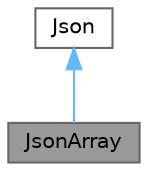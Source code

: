 digraph "JsonArray"
{
 // LATEX_PDF_SIZE
  bgcolor="transparent";
  edge [fontname=Helvetica,fontsize=10,labelfontname=Helvetica,labelfontsize=10];
  node [fontname=Helvetica,fontsize=10,shape=box,height=0.2,width=0.4];
  Node1 [id="Node000001",label="JsonArray",height=0.2,width=0.4,color="gray40", fillcolor="grey60", style="filled", fontcolor="black",tooltip="Class representing a JSON array."];
  Node2 -> Node1 [id="edge1_Node000001_Node000002",dir="back",color="steelblue1",style="solid",tooltip=" "];
  Node2 [id="Node000002",label="Json",height=0.2,width=0.4,color="gray40", fillcolor="white", style="filled",URL="$classJson.html",tooltip="Base class for all JSON objects."];
}
